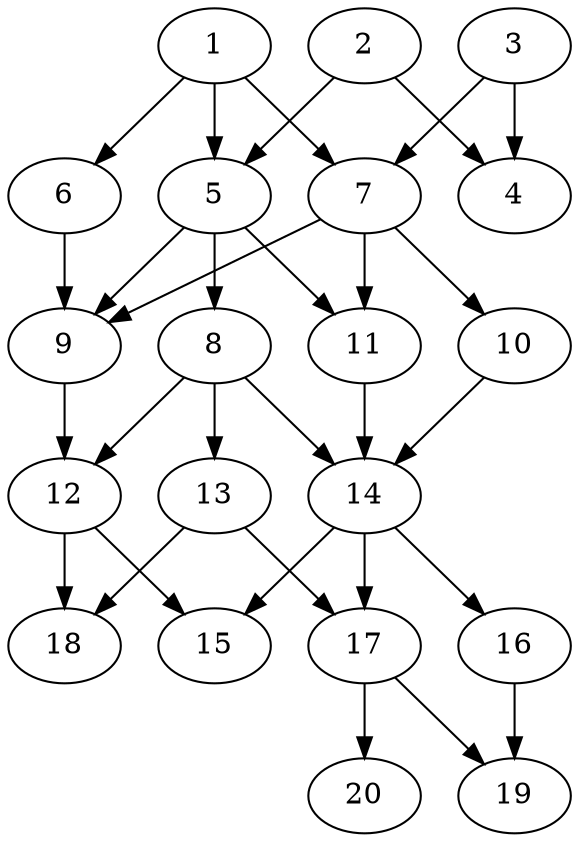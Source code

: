 // DAG automatically generated by daggen at Thu Oct  3 13:58:42 2019
// ./daggen --dot -n 20 --ccr 0.5 --fat 0.5 --regular 0.9 --density 0.7 --mindata 5242880 --maxdata 52428800 
digraph G {
  1 [size="98822144", alpha="0.09", expect_size="49411072"] 
  1 -> 5 [size ="49411072"]
  1 -> 6 [size ="49411072"]
  1 -> 7 [size ="49411072"]
  2 [size="101558272", alpha="0.10", expect_size="50779136"] 
  2 -> 4 [size ="50779136"]
  2 -> 5 [size ="50779136"]
  3 [size="96083968", alpha="0.12", expect_size="48041984"] 
  3 -> 4 [size ="48041984"]
  3 -> 7 [size ="48041984"]
  4 [size="94418944", alpha="0.04", expect_size="47209472"] 
  5 [size="48893952", alpha="0.15", expect_size="24446976"] 
  5 -> 8 [size ="24446976"]
  5 -> 9 [size ="24446976"]
  5 -> 11 [size ="24446976"]
  6 [size="64309248", alpha="0.18", expect_size="32154624"] 
  6 -> 9 [size ="32154624"]
  7 [size="46315520", alpha="0.06", expect_size="23157760"] 
  7 -> 9 [size ="23157760"]
  7 -> 10 [size ="23157760"]
  7 -> 11 [size ="23157760"]
  8 [size="83947520", alpha="0.14", expect_size="41973760"] 
  8 -> 12 [size ="41973760"]
  8 -> 13 [size ="41973760"]
  8 -> 14 [size ="41973760"]
  9 [size="39133184", alpha="0.06", expect_size="19566592"] 
  9 -> 12 [size ="19566592"]
  10 [size="35141632", alpha="0.19", expect_size="17570816"] 
  10 -> 14 [size ="17570816"]
  11 [size="41271296", alpha="0.01", expect_size="20635648"] 
  11 -> 14 [size ="20635648"]
  12 [size="82294784", alpha="0.15", expect_size="41147392"] 
  12 -> 15 [size ="41147392"]
  12 -> 18 [size ="41147392"]
  13 [size="33302528", alpha="0.09", expect_size="16651264"] 
  13 -> 17 [size ="16651264"]
  13 -> 18 [size ="16651264"]
  14 [size="91615232", alpha="0.01", expect_size="45807616"] 
  14 -> 15 [size ="45807616"]
  14 -> 16 [size ="45807616"]
  14 -> 17 [size ="45807616"]
  15 [size="15116288", alpha="0.02", expect_size="7558144"] 
  16 [size="85866496", alpha="0.03", expect_size="42933248"] 
  16 -> 19 [size ="42933248"]
  17 [size="74268672", alpha="0.17", expect_size="37134336"] 
  17 -> 19 [size ="37134336"]
  17 -> 20 [size ="37134336"]
  18 [size="101175296", alpha="0.02", expect_size="50587648"] 
  19 [size="71059456", alpha="0.09", expect_size="35529728"] 
  20 [size="99733504", alpha="0.04", expect_size="49866752"] 
}
